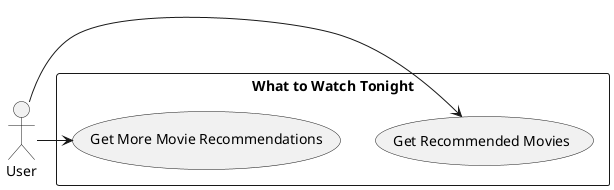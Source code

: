 @startuml
actor User

rectangle "What to Watch Tonight" {
    usecase "Get Recommended Movies" as UC_GetRecommendedMovies
    usecase "Get More Movie Recommendations" as UC_GetMoreRecommendations
}

User -> UC_GetRecommendedMovies
User -> UC_GetMoreRecommendations

@enduml
